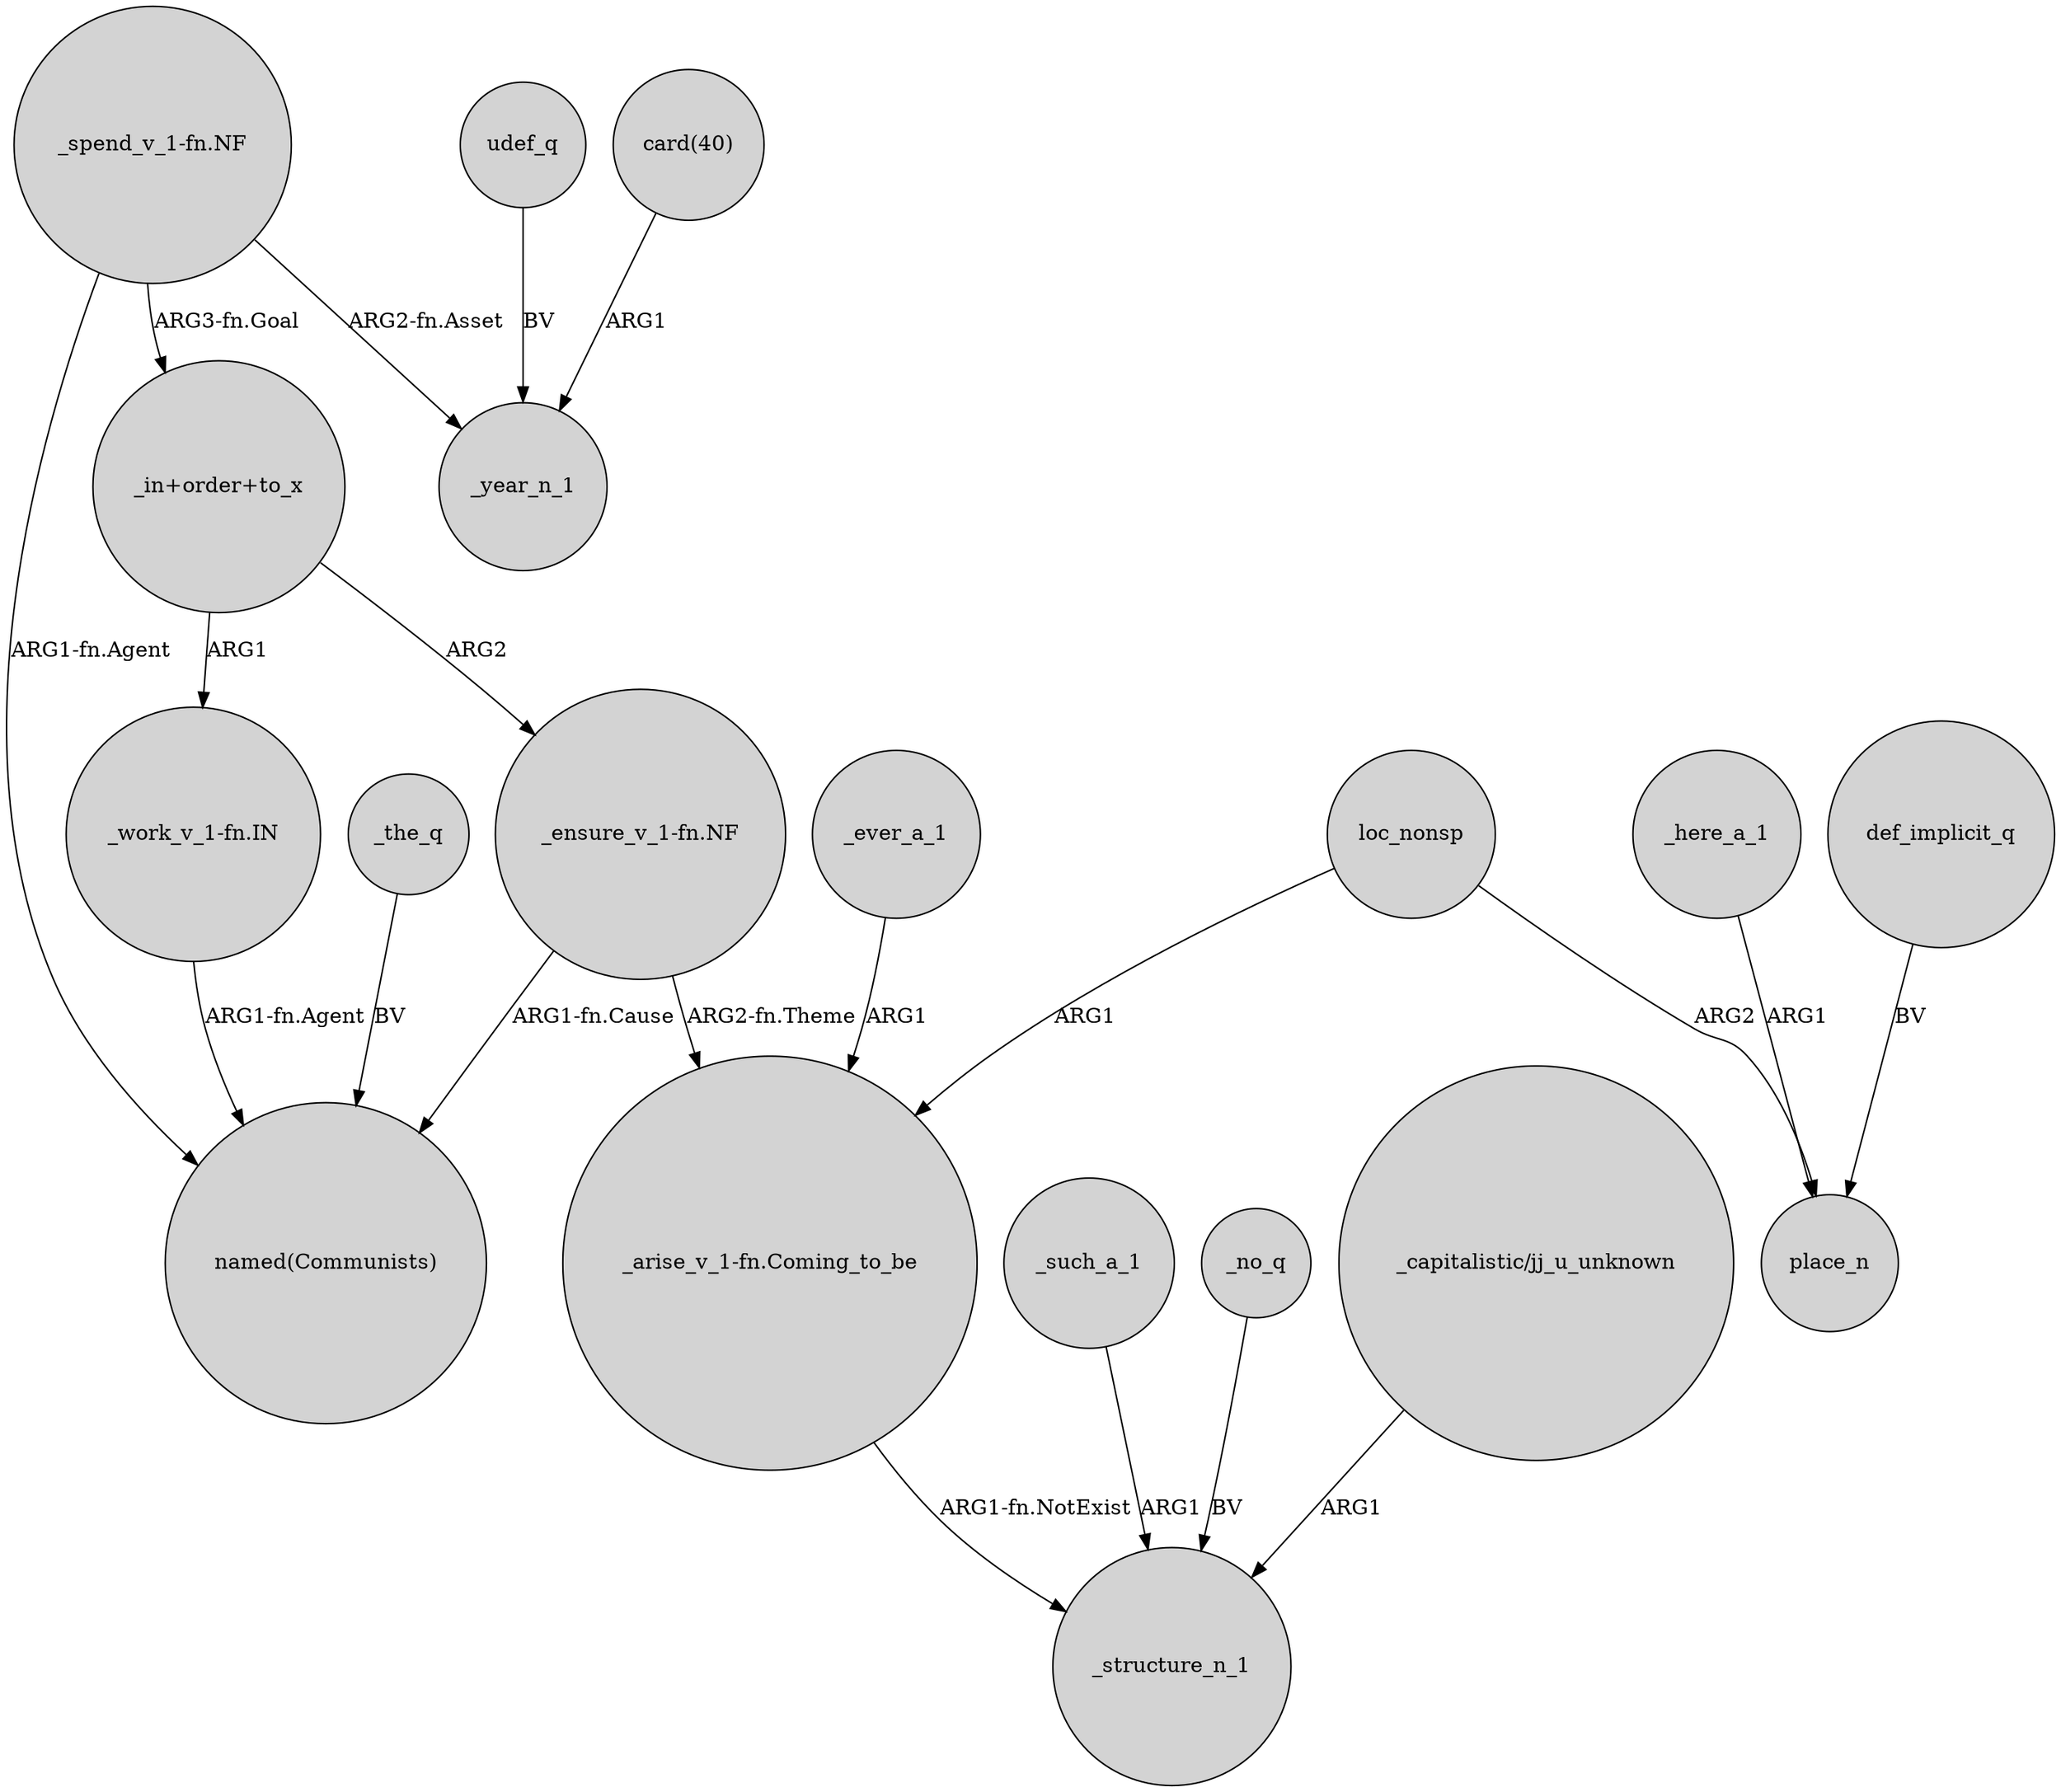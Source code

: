 digraph {
	node [shape=circle style=filled]
	"_work_v_1-fn.IN" -> "named(Communists)" [label="ARG1-fn.Agent"]
	"_in+order+to_x" -> "_work_v_1-fn.IN" [label=ARG1]
	_here_a_1 -> place_n [label=ARG1]
	"_ensure_v_1-fn.NF" -> "named(Communists)" [label="ARG1-fn.Cause"]
	loc_nonsp -> "_arise_v_1-fn.Coming_to_be" [label=ARG1]
	"card(40)" -> _year_n_1 [label=ARG1]
	"_spend_v_1-fn.NF" -> _year_n_1 [label="ARG2-fn.Asset"]
	def_implicit_q -> place_n [label=BV]
	"_spend_v_1-fn.NF" -> "named(Communists)" [label="ARG1-fn.Agent"]
	"_spend_v_1-fn.NF" -> "_in+order+to_x" [label="ARG3-fn.Goal"]
	"_ensure_v_1-fn.NF" -> "_arise_v_1-fn.Coming_to_be" [label="ARG2-fn.Theme"]
	_such_a_1 -> _structure_n_1 [label=ARG1]
	_no_q -> _structure_n_1 [label=BV]
	_the_q -> "named(Communists)" [label=BV]
	"_capitalistic/jj_u_unknown" -> _structure_n_1 [label=ARG1]
	loc_nonsp -> place_n [label=ARG2]
	udef_q -> _year_n_1 [label=BV]
	"_in+order+to_x" -> "_ensure_v_1-fn.NF" [label=ARG2]
	"_arise_v_1-fn.Coming_to_be" -> _structure_n_1 [label="ARG1-fn.NotExist"]
	_ever_a_1 -> "_arise_v_1-fn.Coming_to_be" [label=ARG1]
}
